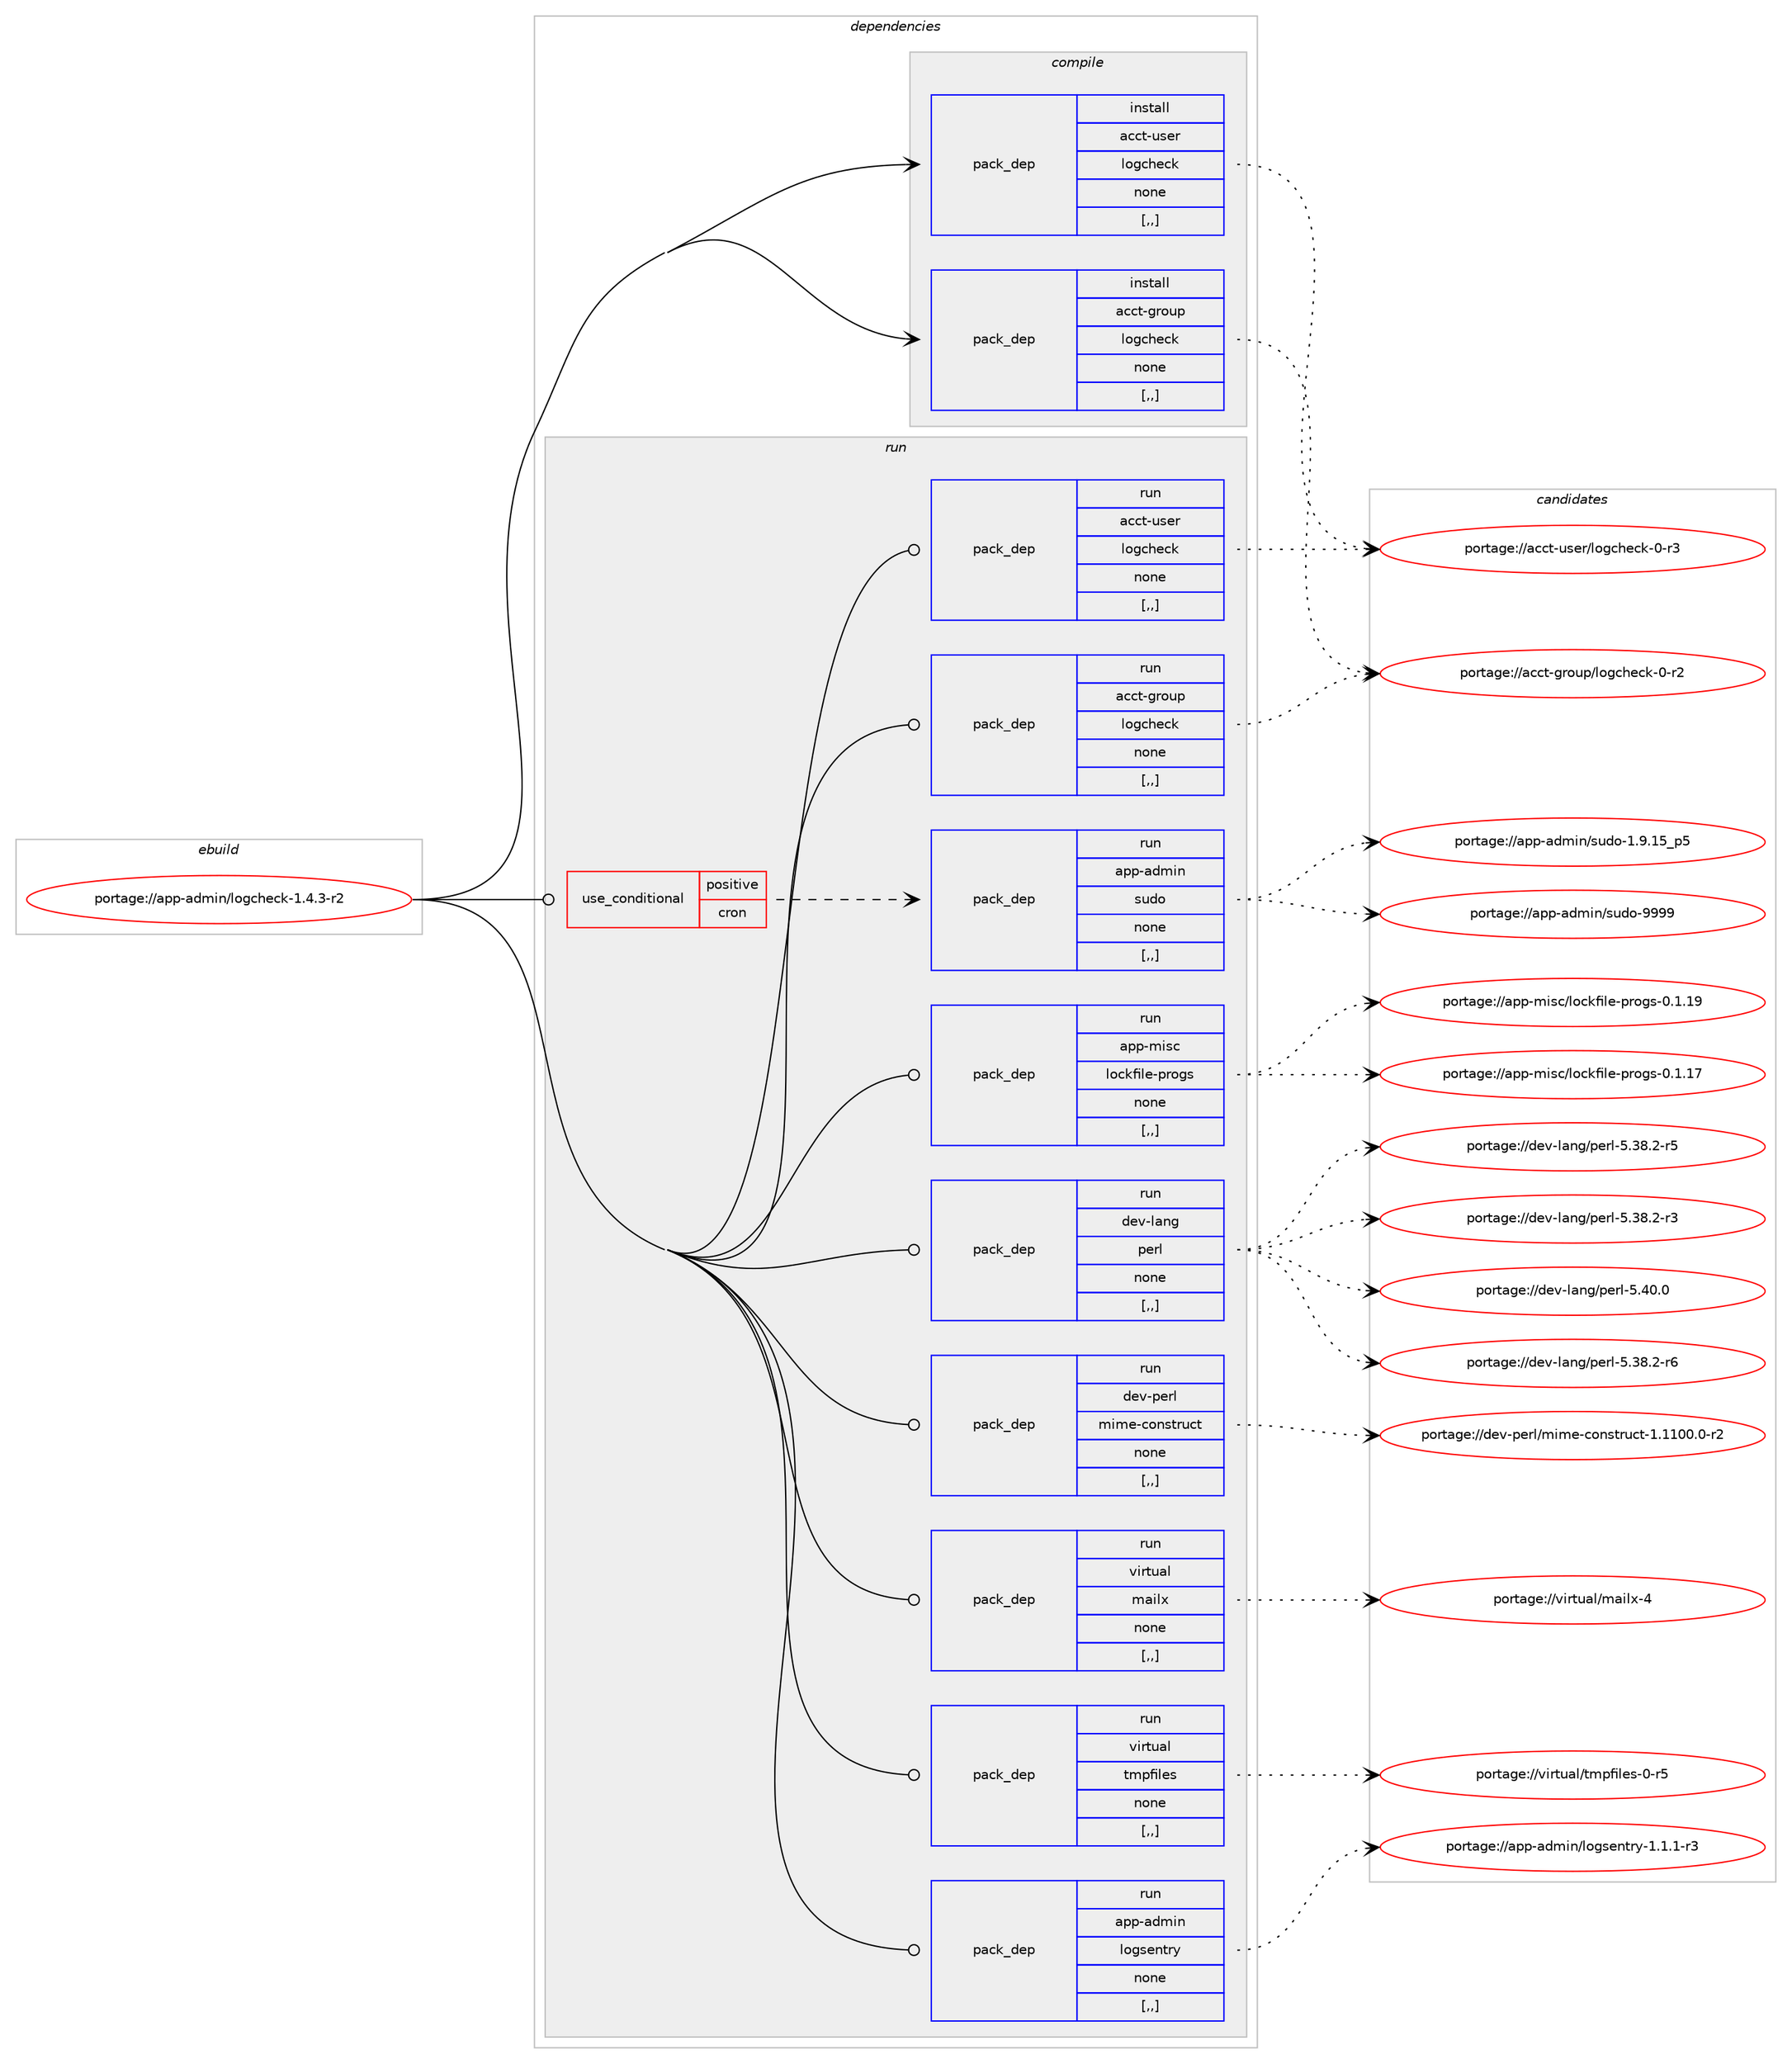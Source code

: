 digraph prolog {

# *************
# Graph options
# *************

newrank=true;
concentrate=true;
compound=true;
graph [rankdir=LR,fontname=Helvetica,fontsize=10,ranksep=1.5];#, ranksep=2.5, nodesep=0.2];
edge  [arrowhead=vee];
node  [fontname=Helvetica,fontsize=10];

# **********
# The ebuild
# **********

subgraph cluster_leftcol {
color=gray;
label=<<i>ebuild</i>>;
id [label="portage://app-admin/logcheck-1.4.3-r2", color=red, width=4, href="../app-admin/logcheck-1.4.3-r2.svg"];
}

# ****************
# The dependencies
# ****************

subgraph cluster_midcol {
color=gray;
label=<<i>dependencies</i>>;
subgraph cluster_compile {
fillcolor="#eeeeee";
style=filled;
label=<<i>compile</i>>;
subgraph pack2384 {
dependency3043 [label=<<TABLE BORDER="0" CELLBORDER="1" CELLSPACING="0" CELLPADDING="4" WIDTH="220"><TR><TD ROWSPAN="6" CELLPADDING="30">pack_dep</TD></TR><TR><TD WIDTH="110">install</TD></TR><TR><TD>acct-group</TD></TR><TR><TD>logcheck</TD></TR><TR><TD>none</TD></TR><TR><TD>[,,]</TD></TR></TABLE>>, shape=none, color=blue];
}
id:e -> dependency3043:w [weight=20,style="solid",arrowhead="vee"];
subgraph pack2385 {
dependency3044 [label=<<TABLE BORDER="0" CELLBORDER="1" CELLSPACING="0" CELLPADDING="4" WIDTH="220"><TR><TD ROWSPAN="6" CELLPADDING="30">pack_dep</TD></TR><TR><TD WIDTH="110">install</TD></TR><TR><TD>acct-user</TD></TR><TR><TD>logcheck</TD></TR><TR><TD>none</TD></TR><TR><TD>[,,]</TD></TR></TABLE>>, shape=none, color=blue];
}
id:e -> dependency3044:w [weight=20,style="solid",arrowhead="vee"];
}
subgraph cluster_compileandrun {
fillcolor="#eeeeee";
style=filled;
label=<<i>compile and run</i>>;
}
subgraph cluster_run {
fillcolor="#eeeeee";
style=filled;
label=<<i>run</i>>;
subgraph cond648 {
dependency3045 [label=<<TABLE BORDER="0" CELLBORDER="1" CELLSPACING="0" CELLPADDING="4"><TR><TD ROWSPAN="3" CELLPADDING="10">use_conditional</TD></TR><TR><TD>positive</TD></TR><TR><TD>cron</TD></TR></TABLE>>, shape=none, color=red];
subgraph pack2386 {
dependency3046 [label=<<TABLE BORDER="0" CELLBORDER="1" CELLSPACING="0" CELLPADDING="4" WIDTH="220"><TR><TD ROWSPAN="6" CELLPADDING="30">pack_dep</TD></TR><TR><TD WIDTH="110">run</TD></TR><TR><TD>app-admin</TD></TR><TR><TD>sudo</TD></TR><TR><TD>none</TD></TR><TR><TD>[,,]</TD></TR></TABLE>>, shape=none, color=blue];
}
dependency3045:e -> dependency3046:w [weight=20,style="dashed",arrowhead="vee"];
}
id:e -> dependency3045:w [weight=20,style="solid",arrowhead="odot"];
subgraph pack2387 {
dependency3047 [label=<<TABLE BORDER="0" CELLBORDER="1" CELLSPACING="0" CELLPADDING="4" WIDTH="220"><TR><TD ROWSPAN="6" CELLPADDING="30">pack_dep</TD></TR><TR><TD WIDTH="110">run</TD></TR><TR><TD>acct-group</TD></TR><TR><TD>logcheck</TD></TR><TR><TD>none</TD></TR><TR><TD>[,,]</TD></TR></TABLE>>, shape=none, color=blue];
}
id:e -> dependency3047:w [weight=20,style="solid",arrowhead="odot"];
subgraph pack2388 {
dependency3048 [label=<<TABLE BORDER="0" CELLBORDER="1" CELLSPACING="0" CELLPADDING="4" WIDTH="220"><TR><TD ROWSPAN="6" CELLPADDING="30">pack_dep</TD></TR><TR><TD WIDTH="110">run</TD></TR><TR><TD>acct-user</TD></TR><TR><TD>logcheck</TD></TR><TR><TD>none</TD></TR><TR><TD>[,,]</TD></TR></TABLE>>, shape=none, color=blue];
}
id:e -> dependency3048:w [weight=20,style="solid",arrowhead="odot"];
subgraph pack2389 {
dependency3049 [label=<<TABLE BORDER="0" CELLBORDER="1" CELLSPACING="0" CELLPADDING="4" WIDTH="220"><TR><TD ROWSPAN="6" CELLPADDING="30">pack_dep</TD></TR><TR><TD WIDTH="110">run</TD></TR><TR><TD>app-misc</TD></TR><TR><TD>lockfile-progs</TD></TR><TR><TD>none</TD></TR><TR><TD>[,,]</TD></TR></TABLE>>, shape=none, color=blue];
}
id:e -> dependency3049:w [weight=20,style="solid",arrowhead="odot"];
subgraph pack2390 {
dependency3050 [label=<<TABLE BORDER="0" CELLBORDER="1" CELLSPACING="0" CELLPADDING="4" WIDTH="220"><TR><TD ROWSPAN="6" CELLPADDING="30">pack_dep</TD></TR><TR><TD WIDTH="110">run</TD></TR><TR><TD>dev-lang</TD></TR><TR><TD>perl</TD></TR><TR><TD>none</TD></TR><TR><TD>[,,]</TD></TR></TABLE>>, shape=none, color=blue];
}
id:e -> dependency3050:w [weight=20,style="solid",arrowhead="odot"];
subgraph pack2391 {
dependency3051 [label=<<TABLE BORDER="0" CELLBORDER="1" CELLSPACING="0" CELLPADDING="4" WIDTH="220"><TR><TD ROWSPAN="6" CELLPADDING="30">pack_dep</TD></TR><TR><TD WIDTH="110">run</TD></TR><TR><TD>dev-perl</TD></TR><TR><TD>mime-construct</TD></TR><TR><TD>none</TD></TR><TR><TD>[,,]</TD></TR></TABLE>>, shape=none, color=blue];
}
id:e -> dependency3051:w [weight=20,style="solid",arrowhead="odot"];
subgraph pack2392 {
dependency3052 [label=<<TABLE BORDER="0" CELLBORDER="1" CELLSPACING="0" CELLPADDING="4" WIDTH="220"><TR><TD ROWSPAN="6" CELLPADDING="30">pack_dep</TD></TR><TR><TD WIDTH="110">run</TD></TR><TR><TD>virtual</TD></TR><TR><TD>mailx</TD></TR><TR><TD>none</TD></TR><TR><TD>[,,]</TD></TR></TABLE>>, shape=none, color=blue];
}
id:e -> dependency3052:w [weight=20,style="solid",arrowhead="odot"];
subgraph pack2393 {
dependency3053 [label=<<TABLE BORDER="0" CELLBORDER="1" CELLSPACING="0" CELLPADDING="4" WIDTH="220"><TR><TD ROWSPAN="6" CELLPADDING="30">pack_dep</TD></TR><TR><TD WIDTH="110">run</TD></TR><TR><TD>virtual</TD></TR><TR><TD>tmpfiles</TD></TR><TR><TD>none</TD></TR><TR><TD>[,,]</TD></TR></TABLE>>, shape=none, color=blue];
}
id:e -> dependency3053:w [weight=20,style="solid",arrowhead="odot"];
subgraph pack2394 {
dependency3054 [label=<<TABLE BORDER="0" CELLBORDER="1" CELLSPACING="0" CELLPADDING="4" WIDTH="220"><TR><TD ROWSPAN="6" CELLPADDING="30">pack_dep</TD></TR><TR><TD WIDTH="110">run</TD></TR><TR><TD>app-admin</TD></TR><TR><TD>logsentry</TD></TR><TR><TD>none</TD></TR><TR><TD>[,,]</TD></TR></TABLE>>, shape=none, color=blue];
}
id:e -> dependency3054:w [weight=20,style="solid",arrowhead="odot"];
}
}

# **************
# The candidates
# **************

subgraph cluster_choices {
rank=same;
color=gray;
label=<<i>candidates</i>>;

subgraph choice2384 {
color=black;
nodesep=1;
choice9799991164510311411111711247108111103991041019910745484511450 [label="portage://acct-group/logcheck-0-r2", color=red, width=4,href="../acct-group/logcheck-0-r2.svg"];
dependency3043:e -> choice9799991164510311411111711247108111103991041019910745484511450:w [style=dotted,weight="100"];
}
subgraph choice2385 {
color=black;
nodesep=1;
choice9799991164511711510111447108111103991041019910745484511451 [label="portage://acct-user/logcheck-0-r3", color=red, width=4,href="../acct-user/logcheck-0-r3.svg"];
dependency3044:e -> choice9799991164511711510111447108111103991041019910745484511451:w [style=dotted,weight="100"];
}
subgraph choice2386 {
color=black;
nodesep=1;
choice971121124597100109105110471151171001114557575757 [label="portage://app-admin/sudo-9999", color=red, width=4,href="../app-admin/sudo-9999.svg"];
choice97112112459710010910511047115117100111454946574649539511253 [label="portage://app-admin/sudo-1.9.15_p5", color=red, width=4,href="../app-admin/sudo-1.9.15_p5.svg"];
dependency3046:e -> choice971121124597100109105110471151171001114557575757:w [style=dotted,weight="100"];
dependency3046:e -> choice97112112459710010910511047115117100111454946574649539511253:w [style=dotted,weight="100"];
}
subgraph choice2387 {
color=black;
nodesep=1;
choice9799991164510311411111711247108111103991041019910745484511450 [label="portage://acct-group/logcheck-0-r2", color=red, width=4,href="../acct-group/logcheck-0-r2.svg"];
dependency3047:e -> choice9799991164510311411111711247108111103991041019910745484511450:w [style=dotted,weight="100"];
}
subgraph choice2388 {
color=black;
nodesep=1;
choice9799991164511711510111447108111103991041019910745484511451 [label="portage://acct-user/logcheck-0-r3", color=red, width=4,href="../acct-user/logcheck-0-r3.svg"];
dependency3048:e -> choice9799991164511711510111447108111103991041019910745484511451:w [style=dotted,weight="100"];
}
subgraph choice2389 {
color=black;
nodesep=1;
choice97112112451091051159947108111991071021051081014511211411110311545484649464957 [label="portage://app-misc/lockfile-progs-0.1.19", color=red, width=4,href="../app-misc/lockfile-progs-0.1.19.svg"];
choice97112112451091051159947108111991071021051081014511211411110311545484649464955 [label="portage://app-misc/lockfile-progs-0.1.17", color=red, width=4,href="../app-misc/lockfile-progs-0.1.17.svg"];
dependency3049:e -> choice97112112451091051159947108111991071021051081014511211411110311545484649464957:w [style=dotted,weight="100"];
dependency3049:e -> choice97112112451091051159947108111991071021051081014511211411110311545484649464955:w [style=dotted,weight="100"];
}
subgraph choice2390 {
color=black;
nodesep=1;
choice10010111845108971101034711210111410845534652484648 [label="portage://dev-lang/perl-5.40.0", color=red, width=4,href="../dev-lang/perl-5.40.0.svg"];
choice100101118451089711010347112101114108455346515646504511454 [label="portage://dev-lang/perl-5.38.2-r6", color=red, width=4,href="../dev-lang/perl-5.38.2-r6.svg"];
choice100101118451089711010347112101114108455346515646504511453 [label="portage://dev-lang/perl-5.38.2-r5", color=red, width=4,href="../dev-lang/perl-5.38.2-r5.svg"];
choice100101118451089711010347112101114108455346515646504511451 [label="portage://dev-lang/perl-5.38.2-r3", color=red, width=4,href="../dev-lang/perl-5.38.2-r3.svg"];
dependency3050:e -> choice10010111845108971101034711210111410845534652484648:w [style=dotted,weight="100"];
dependency3050:e -> choice100101118451089711010347112101114108455346515646504511454:w [style=dotted,weight="100"];
dependency3050:e -> choice100101118451089711010347112101114108455346515646504511453:w [style=dotted,weight="100"];
dependency3050:e -> choice100101118451089711010347112101114108455346515646504511451:w [style=dotted,weight="100"];
}
subgraph choice2391 {
color=black;
nodesep=1;
choice10010111845112101114108471091051091014599111110115116114117991164549464949484846484511450 [label="portage://dev-perl/mime-construct-1.1100.0-r2", color=red, width=4,href="../dev-perl/mime-construct-1.1100.0-r2.svg"];
dependency3051:e -> choice10010111845112101114108471091051091014599111110115116114117991164549464949484846484511450:w [style=dotted,weight="100"];
}
subgraph choice2392 {
color=black;
nodesep=1;
choice1181051141161179710847109971051081204552 [label="portage://virtual/mailx-4", color=red, width=4,href="../virtual/mailx-4.svg"];
dependency3052:e -> choice1181051141161179710847109971051081204552:w [style=dotted,weight="100"];
}
subgraph choice2393 {
color=black;
nodesep=1;
choice118105114116117971084711610911210210510810111545484511453 [label="portage://virtual/tmpfiles-0-r5", color=red, width=4,href="../virtual/tmpfiles-0-r5.svg"];
dependency3053:e -> choice118105114116117971084711610911210210510810111545484511453:w [style=dotted,weight="100"];
}
subgraph choice2394 {
color=black;
nodesep=1;
choice971121124597100109105110471081111031151011101161141214549464946494511451 [label="portage://app-admin/logsentry-1.1.1-r3", color=red, width=4,href="../app-admin/logsentry-1.1.1-r3.svg"];
dependency3054:e -> choice971121124597100109105110471081111031151011101161141214549464946494511451:w [style=dotted,weight="100"];
}
}

}
